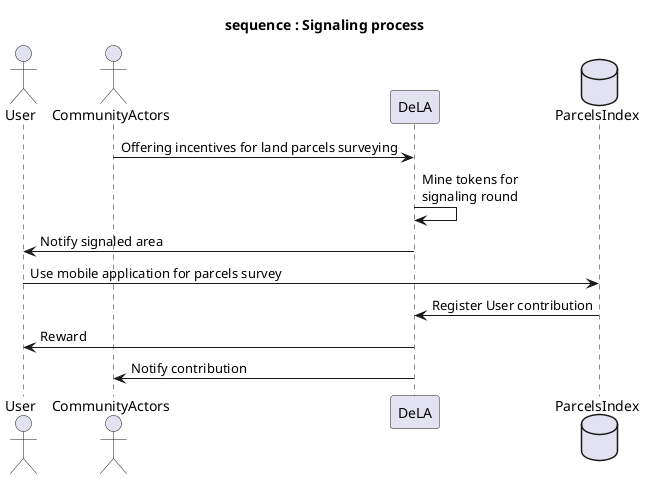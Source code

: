 @startuml seq-signaling
title sequence : Signaling process
actor User
actor CommunityActors
participant DeLA
database ParcelsIndex


CommunityActors -> DeLA : Offering incentives for land parcels surveying 
DeLA -> DeLA : Mine tokens for \nsignaling round  
DeLA -> User : Notify signaled area
User -> ParcelsIndex : Use mobile application for parcels survey 
ParcelsIndex -> DeLA : Register User contribution
DeLA -> User : Reward
DeLA -> CommunityActors : Notify contribution

@enduml